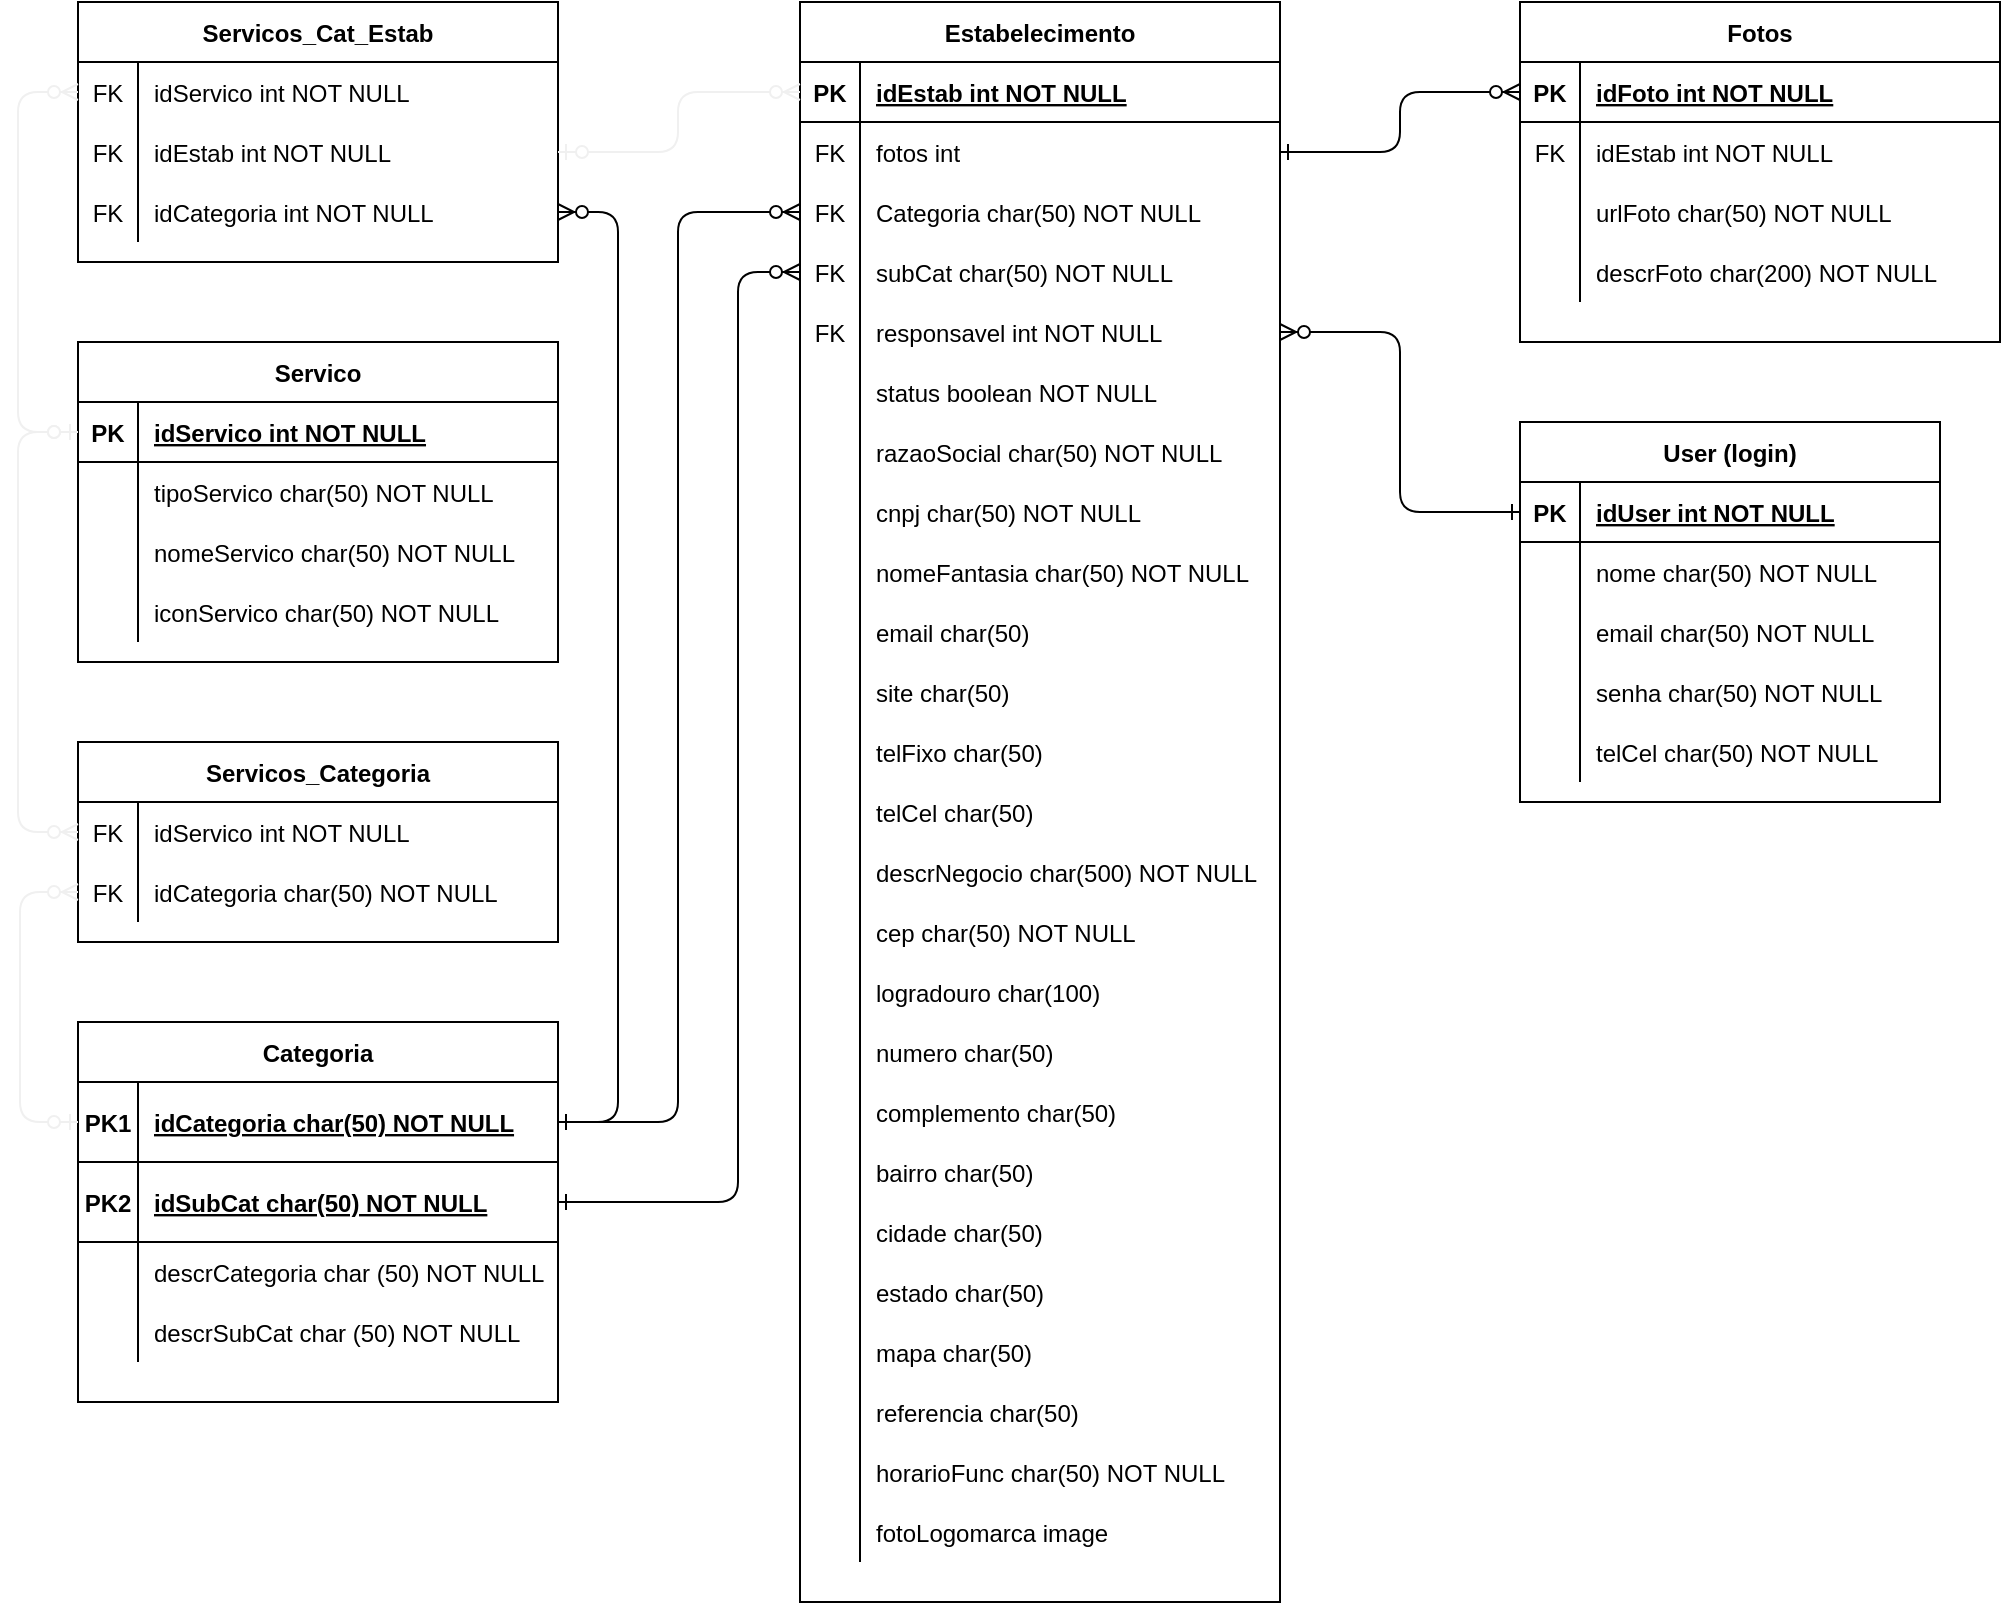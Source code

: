 <mxfile version="14.5.1" type="device"><diagram id="R2lEEEUBdFMjLlhIrx00" name="Page-1"><mxGraphModel dx="1022" dy="501" grid="1" gridSize="10" guides="1" tooltips="1" connect="1" arrows="1" fold="1" page="1" pageScale="1" pageWidth="827" pageHeight="1169" math="0" shadow="0" extFonts="Permanent Marker^https://fonts.googleapis.com/css?family=Permanent+Marker"><root><mxCell id="0"/><mxCell id="1" parent="0"/><mxCell id="C-vyLk0tnHw3VtMMgP7b-2" value="Estabelecimento" style="shape=table;startSize=30;container=1;collapsible=1;childLayout=tableLayout;fixedRows=1;rowLines=0;fontStyle=1;align=center;resizeLast=1;" parent="1" vertex="1"><mxGeometry x="441" y="40" width="240" height="800" as="geometry"/></mxCell><mxCell id="C-vyLk0tnHw3VtMMgP7b-3" value="" style="shape=partialRectangle;collapsible=0;dropTarget=0;pointerEvents=0;fillColor=none;points=[[0,0.5],[1,0.5]];portConstraint=eastwest;top=0;left=0;right=0;bottom=1;" parent="C-vyLk0tnHw3VtMMgP7b-2" vertex="1"><mxGeometry y="30" width="240" height="30" as="geometry"/></mxCell><mxCell id="C-vyLk0tnHw3VtMMgP7b-4" value="PK" style="shape=partialRectangle;overflow=hidden;connectable=0;fillColor=none;top=0;left=0;bottom=0;right=0;fontStyle=1;" parent="C-vyLk0tnHw3VtMMgP7b-3" vertex="1"><mxGeometry width="30" height="30" as="geometry"/></mxCell><mxCell id="C-vyLk0tnHw3VtMMgP7b-5" value="idEstab int NOT NULL " style="shape=partialRectangle;overflow=hidden;connectable=0;fillColor=none;top=0;left=0;bottom=0;right=0;align=left;spacingLeft=6;fontStyle=5;" parent="C-vyLk0tnHw3VtMMgP7b-3" vertex="1"><mxGeometry x="30" width="210" height="30" as="geometry"/></mxCell><mxCell id="1J4vT794NHl6tC9UjQ9C-49" value="" style="shape=partialRectangle;collapsible=0;dropTarget=0;pointerEvents=0;fillColor=none;points=[[0,0.5],[1,0.5]];portConstraint=eastwest;top=0;left=0;right=0;bottom=0;" parent="C-vyLk0tnHw3VtMMgP7b-2" vertex="1"><mxGeometry y="60" width="240" height="30" as="geometry"/></mxCell><mxCell id="1J4vT794NHl6tC9UjQ9C-50" value="FK" style="shape=partialRectangle;overflow=hidden;connectable=0;fillColor=none;top=0;left=0;bottom=0;right=0;" parent="1J4vT794NHl6tC9UjQ9C-49" vertex="1"><mxGeometry width="30" height="30" as="geometry"/></mxCell><mxCell id="1J4vT794NHl6tC9UjQ9C-51" value="fotos int" style="shape=partialRectangle;overflow=hidden;connectable=0;fillColor=none;top=0;left=0;bottom=0;right=0;align=left;spacingLeft=6;" parent="1J4vT794NHl6tC9UjQ9C-49" vertex="1"><mxGeometry x="30" width="210" height="30" as="geometry"/></mxCell><mxCell id="apYfhjmW7p0xreNNF-Bd-6" value="" style="shape=partialRectangle;collapsible=0;dropTarget=0;pointerEvents=0;fillColor=none;points=[[0,0.5],[1,0.5]];portConstraint=eastwest;top=0;left=0;right=0;bottom=0;" vertex="1" parent="C-vyLk0tnHw3VtMMgP7b-2"><mxGeometry y="90" width="240" height="30" as="geometry"/></mxCell><mxCell id="apYfhjmW7p0xreNNF-Bd-7" value="FK" style="shape=partialRectangle;overflow=hidden;connectable=0;fillColor=none;top=0;left=0;bottom=0;right=0;" vertex="1" parent="apYfhjmW7p0xreNNF-Bd-6"><mxGeometry width="30" height="30" as="geometry"/></mxCell><mxCell id="apYfhjmW7p0xreNNF-Bd-8" value="Categoria char(50) NOT NULL" style="shape=partialRectangle;overflow=hidden;connectable=0;fillColor=none;top=0;left=0;bottom=0;right=0;align=left;spacingLeft=6;" vertex="1" parent="apYfhjmW7p0xreNNF-Bd-6"><mxGeometry x="30" width="210" height="30" as="geometry"/></mxCell><mxCell id="C-vyLk0tnHw3VtMMgP7b-9" value="" style="shape=partialRectangle;collapsible=0;dropTarget=0;pointerEvents=0;fillColor=none;points=[[0,0.5],[1,0.5]];portConstraint=eastwest;top=0;left=0;right=0;bottom=0;" parent="C-vyLk0tnHw3VtMMgP7b-2" vertex="1"><mxGeometry y="120" width="240" height="30" as="geometry"/></mxCell><mxCell id="C-vyLk0tnHw3VtMMgP7b-10" value="FK" style="shape=partialRectangle;overflow=hidden;connectable=0;fillColor=none;top=0;left=0;bottom=0;right=0;" parent="C-vyLk0tnHw3VtMMgP7b-9" vertex="1"><mxGeometry width="30" height="30" as="geometry"/></mxCell><mxCell id="C-vyLk0tnHw3VtMMgP7b-11" value="subCat char(50) NOT NULL" style="shape=partialRectangle;overflow=hidden;connectable=0;fillColor=none;top=0;left=0;bottom=0;right=0;align=left;spacingLeft=6;" parent="C-vyLk0tnHw3VtMMgP7b-9" vertex="1"><mxGeometry x="30" width="210" height="30" as="geometry"/></mxCell><mxCell id="MFeWivulvJv46-xwnxhd-17" value="" style="shape=partialRectangle;collapsible=0;dropTarget=0;pointerEvents=0;fillColor=none;points=[[0,0.5],[1,0.5]];portConstraint=eastwest;top=0;left=0;right=0;bottom=0;" parent="C-vyLk0tnHw3VtMMgP7b-2" vertex="1"><mxGeometry y="150" width="240" height="30" as="geometry"/></mxCell><mxCell id="MFeWivulvJv46-xwnxhd-18" value="FK" style="shape=partialRectangle;overflow=hidden;connectable=0;fillColor=none;top=0;left=0;bottom=0;right=0;" parent="MFeWivulvJv46-xwnxhd-17" vertex="1"><mxGeometry width="30" height="30" as="geometry"/></mxCell><mxCell id="MFeWivulvJv46-xwnxhd-19" value="responsavel int NOT NULL" style="shape=partialRectangle;overflow=hidden;connectable=0;fillColor=none;top=0;left=0;bottom=0;right=0;align=left;spacingLeft=6;" parent="MFeWivulvJv46-xwnxhd-17" vertex="1"><mxGeometry x="30" width="210" height="30" as="geometry"/></mxCell><mxCell id="1J4vT794NHl6tC9UjQ9C-98" value="" style="shape=partialRectangle;collapsible=0;dropTarget=0;pointerEvents=0;fillColor=none;points=[[0,0.5],[1,0.5]];portConstraint=eastwest;top=0;left=0;right=0;bottom=0;" parent="C-vyLk0tnHw3VtMMgP7b-2" vertex="1"><mxGeometry y="180" width="240" height="30" as="geometry"/></mxCell><mxCell id="1J4vT794NHl6tC9UjQ9C-99" value="" style="shape=partialRectangle;overflow=hidden;connectable=0;fillColor=none;top=0;left=0;bottom=0;right=0;" parent="1J4vT794NHl6tC9UjQ9C-98" vertex="1"><mxGeometry width="30" height="30" as="geometry"/></mxCell><mxCell id="1J4vT794NHl6tC9UjQ9C-100" value="status boolean NOT NULL" style="shape=partialRectangle;overflow=hidden;connectable=0;fillColor=none;top=0;left=0;bottom=0;right=0;align=left;spacingLeft=6;" parent="1J4vT794NHl6tC9UjQ9C-98" vertex="1"><mxGeometry x="30" width="210" height="30" as="geometry"/></mxCell><mxCell id="1J4vT794NHl6tC9UjQ9C-101" value="" style="shape=partialRectangle;collapsible=0;dropTarget=0;pointerEvents=0;fillColor=none;points=[[0,0.5],[1,0.5]];portConstraint=eastwest;top=0;left=0;right=0;bottom=0;" parent="C-vyLk0tnHw3VtMMgP7b-2" vertex="1"><mxGeometry y="210" width="240" height="30" as="geometry"/></mxCell><mxCell id="1J4vT794NHl6tC9UjQ9C-102" value="" style="shape=partialRectangle;overflow=hidden;connectable=0;fillColor=none;top=0;left=0;bottom=0;right=0;" parent="1J4vT794NHl6tC9UjQ9C-101" vertex="1"><mxGeometry width="30" height="30" as="geometry"/></mxCell><mxCell id="1J4vT794NHl6tC9UjQ9C-103" value="razaoSocial char(50) NOT NULL" style="shape=partialRectangle;overflow=hidden;connectable=0;fillColor=none;top=0;left=0;bottom=0;right=0;align=left;spacingLeft=6;" parent="1J4vT794NHl6tC9UjQ9C-101" vertex="1"><mxGeometry x="30" width="210" height="30" as="geometry"/></mxCell><mxCell id="1J4vT794NHl6tC9UjQ9C-208" value="" style="shape=partialRectangle;collapsible=0;dropTarget=0;pointerEvents=0;fillColor=none;points=[[0,0.5],[1,0.5]];portConstraint=eastwest;top=0;left=0;right=0;bottom=0;" parent="C-vyLk0tnHw3VtMMgP7b-2" vertex="1"><mxGeometry y="240" width="240" height="30" as="geometry"/></mxCell><mxCell id="1J4vT794NHl6tC9UjQ9C-209" value="" style="shape=partialRectangle;overflow=hidden;connectable=0;fillColor=none;top=0;left=0;bottom=0;right=0;" parent="1J4vT794NHl6tC9UjQ9C-208" vertex="1"><mxGeometry width="30" height="30" as="geometry"/></mxCell><mxCell id="1J4vT794NHl6tC9UjQ9C-210" value="cnpj char(50) NOT NULL" style="shape=partialRectangle;overflow=hidden;connectable=0;fillColor=none;top=0;left=0;bottom=0;right=0;align=left;spacingLeft=6;" parent="1J4vT794NHl6tC9UjQ9C-208" vertex="1"><mxGeometry x="30" width="210" height="30" as="geometry"/></mxCell><mxCell id="1J4vT794NHl6tC9UjQ9C-117" value="" style="shape=partialRectangle;collapsible=0;dropTarget=0;pointerEvents=0;fillColor=none;points=[[0,0.5],[1,0.5]];portConstraint=eastwest;top=0;left=0;right=0;bottom=0;" parent="C-vyLk0tnHw3VtMMgP7b-2" vertex="1"><mxGeometry y="270" width="240" height="30" as="geometry"/></mxCell><mxCell id="1J4vT794NHl6tC9UjQ9C-118" value="" style="shape=partialRectangle;overflow=hidden;connectable=0;fillColor=none;top=0;left=0;bottom=0;right=0;" parent="1J4vT794NHl6tC9UjQ9C-117" vertex="1"><mxGeometry width="30" height="30" as="geometry"/></mxCell><mxCell id="1J4vT794NHl6tC9UjQ9C-119" value="nomeFantasia char(50) NOT NULL" style="shape=partialRectangle;overflow=hidden;connectable=0;fillColor=none;top=0;left=0;bottom=0;right=0;align=left;spacingLeft=6;" parent="1J4vT794NHl6tC9UjQ9C-117" vertex="1"><mxGeometry x="30" width="210" height="30" as="geometry"/></mxCell><mxCell id="1J4vT794NHl6tC9UjQ9C-89" value="" style="shape=partialRectangle;collapsible=0;dropTarget=0;pointerEvents=0;fillColor=none;points=[[0,0.5],[1,0.5]];portConstraint=eastwest;top=0;left=0;right=0;bottom=0;" parent="C-vyLk0tnHw3VtMMgP7b-2" vertex="1"><mxGeometry y="300" width="240" height="30" as="geometry"/></mxCell><mxCell id="1J4vT794NHl6tC9UjQ9C-90" value="" style="shape=partialRectangle;overflow=hidden;connectable=0;fillColor=none;top=0;left=0;bottom=0;right=0;" parent="1J4vT794NHl6tC9UjQ9C-89" vertex="1"><mxGeometry width="30" height="30" as="geometry"/></mxCell><mxCell id="1J4vT794NHl6tC9UjQ9C-91" value="email char(50)" style="shape=partialRectangle;overflow=hidden;connectable=0;fillColor=none;top=0;left=0;bottom=0;right=0;align=left;spacingLeft=6;" parent="1J4vT794NHl6tC9UjQ9C-89" vertex="1"><mxGeometry x="30" width="210" height="30" as="geometry"/></mxCell><mxCell id="1J4vT794NHl6tC9UjQ9C-92" value="" style="shape=partialRectangle;collapsible=0;dropTarget=0;pointerEvents=0;fillColor=none;points=[[0,0.5],[1,0.5]];portConstraint=eastwest;top=0;left=0;right=0;bottom=0;" parent="C-vyLk0tnHw3VtMMgP7b-2" vertex="1"><mxGeometry y="330" width="240" height="30" as="geometry"/></mxCell><mxCell id="1J4vT794NHl6tC9UjQ9C-93" value="" style="shape=partialRectangle;overflow=hidden;connectable=0;fillColor=none;top=0;left=0;bottom=0;right=0;" parent="1J4vT794NHl6tC9UjQ9C-92" vertex="1"><mxGeometry width="30" height="30" as="geometry"/></mxCell><mxCell id="1J4vT794NHl6tC9UjQ9C-94" value="site char(50)" style="shape=partialRectangle;overflow=hidden;connectable=0;fillColor=none;top=0;left=0;bottom=0;right=0;align=left;spacingLeft=6;" parent="1J4vT794NHl6tC9UjQ9C-92" vertex="1"><mxGeometry x="30" width="210" height="30" as="geometry"/></mxCell><mxCell id="1J4vT794NHl6tC9UjQ9C-107" value="" style="shape=partialRectangle;collapsible=0;dropTarget=0;pointerEvents=0;fillColor=none;points=[[0,0.5],[1,0.5]];portConstraint=eastwest;top=0;left=0;right=0;bottom=0;" parent="C-vyLk0tnHw3VtMMgP7b-2" vertex="1"><mxGeometry y="360" width="240" height="30" as="geometry"/></mxCell><mxCell id="1J4vT794NHl6tC9UjQ9C-108" value="" style="shape=partialRectangle;overflow=hidden;connectable=0;fillColor=none;top=0;left=0;bottom=0;right=0;" parent="1J4vT794NHl6tC9UjQ9C-107" vertex="1"><mxGeometry width="30" height="30" as="geometry"/></mxCell><mxCell id="1J4vT794NHl6tC9UjQ9C-109" value="telFixo char(50)" style="shape=partialRectangle;overflow=hidden;connectable=0;fillColor=none;top=0;left=0;bottom=0;right=0;align=left;spacingLeft=6;" parent="1J4vT794NHl6tC9UjQ9C-107" vertex="1"><mxGeometry x="30" width="210" height="30" as="geometry"/></mxCell><mxCell id="1J4vT794NHl6tC9UjQ9C-111" value="" style="shape=partialRectangle;collapsible=0;dropTarget=0;pointerEvents=0;fillColor=none;points=[[0,0.5],[1,0.5]];portConstraint=eastwest;top=0;left=0;right=0;bottom=0;" parent="C-vyLk0tnHw3VtMMgP7b-2" vertex="1"><mxGeometry y="390" width="240" height="30" as="geometry"/></mxCell><mxCell id="1J4vT794NHl6tC9UjQ9C-112" value="" style="shape=partialRectangle;overflow=hidden;connectable=0;fillColor=none;top=0;left=0;bottom=0;right=0;" parent="1J4vT794NHl6tC9UjQ9C-111" vertex="1"><mxGeometry width="30" height="30" as="geometry"/></mxCell><mxCell id="1J4vT794NHl6tC9UjQ9C-113" value="telCel char(50)" style="shape=partialRectangle;overflow=hidden;connectable=0;fillColor=none;top=0;left=0;bottom=0;right=0;align=left;spacingLeft=6;" parent="1J4vT794NHl6tC9UjQ9C-111" vertex="1"><mxGeometry x="30" width="210" height="30" as="geometry"/></mxCell><mxCell id="1J4vT794NHl6tC9UjQ9C-104" value="" style="shape=partialRectangle;collapsible=0;dropTarget=0;pointerEvents=0;fillColor=none;points=[[0,0.5],[1,0.5]];portConstraint=eastwest;top=0;left=0;right=0;bottom=0;" parent="C-vyLk0tnHw3VtMMgP7b-2" vertex="1"><mxGeometry y="420" width="240" height="30" as="geometry"/></mxCell><mxCell id="1J4vT794NHl6tC9UjQ9C-105" value="" style="shape=partialRectangle;overflow=hidden;connectable=0;fillColor=none;top=0;left=0;bottom=0;right=0;" parent="1J4vT794NHl6tC9UjQ9C-104" vertex="1"><mxGeometry width="30" height="30" as="geometry"/></mxCell><mxCell id="1J4vT794NHl6tC9UjQ9C-106" value="descrNegocio char(500) NOT NULL" style="shape=partialRectangle;overflow=hidden;connectable=0;fillColor=none;top=0;left=0;bottom=0;right=0;align=left;spacingLeft=6;" parent="1J4vT794NHl6tC9UjQ9C-104" vertex="1"><mxGeometry x="30" width="210" height="30" as="geometry"/></mxCell><mxCell id="1J4vT794NHl6tC9UjQ9C-120" value="" style="shape=partialRectangle;collapsible=0;dropTarget=0;pointerEvents=0;fillColor=none;points=[[0,0.5],[1,0.5]];portConstraint=eastwest;top=0;left=0;right=0;bottom=0;" parent="C-vyLk0tnHw3VtMMgP7b-2" vertex="1"><mxGeometry y="450" width="240" height="30" as="geometry"/></mxCell><mxCell id="1J4vT794NHl6tC9UjQ9C-121" value="" style="shape=partialRectangle;overflow=hidden;connectable=0;fillColor=none;top=0;left=0;bottom=0;right=0;" parent="1J4vT794NHl6tC9UjQ9C-120" vertex="1"><mxGeometry width="30" height="30" as="geometry"/></mxCell><mxCell id="1J4vT794NHl6tC9UjQ9C-122" value="cep char(50) NOT NULL" style="shape=partialRectangle;overflow=hidden;connectable=0;fillColor=none;top=0;left=0;bottom=0;right=0;align=left;spacingLeft=6;" parent="1J4vT794NHl6tC9UjQ9C-120" vertex="1"><mxGeometry x="30" width="210" height="30" as="geometry"/></mxCell><mxCell id="1J4vT794NHl6tC9UjQ9C-175" value="" style="shape=partialRectangle;collapsible=0;dropTarget=0;pointerEvents=0;fillColor=none;points=[[0,0.5],[1,0.5]];portConstraint=eastwest;top=0;left=0;right=0;bottom=0;" parent="C-vyLk0tnHw3VtMMgP7b-2" vertex="1"><mxGeometry y="480" width="240" height="30" as="geometry"/></mxCell><mxCell id="1J4vT794NHl6tC9UjQ9C-176" value="" style="shape=partialRectangle;overflow=hidden;connectable=0;fillColor=none;top=0;left=0;bottom=0;right=0;" parent="1J4vT794NHl6tC9UjQ9C-175" vertex="1"><mxGeometry width="30" height="30" as="geometry"/></mxCell><mxCell id="1J4vT794NHl6tC9UjQ9C-177" value="logradouro char(100)" style="shape=partialRectangle;overflow=hidden;connectable=0;fillColor=none;top=0;left=0;bottom=0;right=0;align=left;spacingLeft=6;" parent="1J4vT794NHl6tC9UjQ9C-175" vertex="1"><mxGeometry x="30" width="210" height="30" as="geometry"/></mxCell><mxCell id="1J4vT794NHl6tC9UjQ9C-178" value="" style="shape=partialRectangle;collapsible=0;dropTarget=0;pointerEvents=0;fillColor=none;points=[[0,0.5],[1,0.5]];portConstraint=eastwest;top=0;left=0;right=0;bottom=0;" parent="C-vyLk0tnHw3VtMMgP7b-2" vertex="1"><mxGeometry y="510" width="240" height="30" as="geometry"/></mxCell><mxCell id="1J4vT794NHl6tC9UjQ9C-179" value="" style="shape=partialRectangle;overflow=hidden;connectable=0;fillColor=none;top=0;left=0;bottom=0;right=0;" parent="1J4vT794NHl6tC9UjQ9C-178" vertex="1"><mxGeometry width="30" height="30" as="geometry"/></mxCell><mxCell id="1J4vT794NHl6tC9UjQ9C-180" value="numero char(50)" style="shape=partialRectangle;overflow=hidden;connectable=0;fillColor=none;top=0;left=0;bottom=0;right=0;align=left;spacingLeft=6;" parent="1J4vT794NHl6tC9UjQ9C-178" vertex="1"><mxGeometry x="30" width="210" height="30" as="geometry"/></mxCell><mxCell id="1J4vT794NHl6tC9UjQ9C-181" value="" style="shape=partialRectangle;collapsible=0;dropTarget=0;pointerEvents=0;fillColor=none;points=[[0,0.5],[1,0.5]];portConstraint=eastwest;top=0;left=0;right=0;bottom=0;" parent="C-vyLk0tnHw3VtMMgP7b-2" vertex="1"><mxGeometry y="540" width="240" height="30" as="geometry"/></mxCell><mxCell id="1J4vT794NHl6tC9UjQ9C-182" value="" style="shape=partialRectangle;overflow=hidden;connectable=0;fillColor=none;top=0;left=0;bottom=0;right=0;" parent="1J4vT794NHl6tC9UjQ9C-181" vertex="1"><mxGeometry width="30" height="30" as="geometry"/></mxCell><mxCell id="1J4vT794NHl6tC9UjQ9C-183" value="complemento char(50)" style="shape=partialRectangle;overflow=hidden;connectable=0;fillColor=none;top=0;left=0;bottom=0;right=0;align=left;spacingLeft=6;" parent="1J4vT794NHl6tC9UjQ9C-181" vertex="1"><mxGeometry x="30" width="210" height="30" as="geometry"/></mxCell><mxCell id="1J4vT794NHl6tC9UjQ9C-184" value="" style="shape=partialRectangle;collapsible=0;dropTarget=0;pointerEvents=0;fillColor=none;points=[[0,0.5],[1,0.5]];portConstraint=eastwest;top=0;left=0;right=0;bottom=0;" parent="C-vyLk0tnHw3VtMMgP7b-2" vertex="1"><mxGeometry y="570" width="240" height="30" as="geometry"/></mxCell><mxCell id="1J4vT794NHl6tC9UjQ9C-185" value="" style="shape=partialRectangle;overflow=hidden;connectable=0;fillColor=none;top=0;left=0;bottom=0;right=0;" parent="1J4vT794NHl6tC9UjQ9C-184" vertex="1"><mxGeometry width="30" height="30" as="geometry"/></mxCell><mxCell id="1J4vT794NHl6tC9UjQ9C-186" value="bairro char(50)" style="shape=partialRectangle;overflow=hidden;connectable=0;fillColor=none;top=0;left=0;bottom=0;right=0;align=left;spacingLeft=6;" parent="1J4vT794NHl6tC9UjQ9C-184" vertex="1"><mxGeometry x="30" width="210" height="30" as="geometry"/></mxCell><mxCell id="1J4vT794NHl6tC9UjQ9C-187" value="" style="shape=partialRectangle;collapsible=0;dropTarget=0;pointerEvents=0;fillColor=none;points=[[0,0.5],[1,0.5]];portConstraint=eastwest;top=0;left=0;right=0;bottom=0;" parent="C-vyLk0tnHw3VtMMgP7b-2" vertex="1"><mxGeometry y="600" width="240" height="30" as="geometry"/></mxCell><mxCell id="1J4vT794NHl6tC9UjQ9C-188" value="" style="shape=partialRectangle;overflow=hidden;connectable=0;fillColor=none;top=0;left=0;bottom=0;right=0;" parent="1J4vT794NHl6tC9UjQ9C-187" vertex="1"><mxGeometry width="30" height="30" as="geometry"/></mxCell><mxCell id="1J4vT794NHl6tC9UjQ9C-189" value="cidade char(50)" style="shape=partialRectangle;overflow=hidden;connectable=0;fillColor=none;top=0;left=0;bottom=0;right=0;align=left;spacingLeft=6;" parent="1J4vT794NHl6tC9UjQ9C-187" vertex="1"><mxGeometry x="30" width="210" height="30" as="geometry"/></mxCell><mxCell id="1J4vT794NHl6tC9UjQ9C-190" value="" style="shape=partialRectangle;collapsible=0;dropTarget=0;pointerEvents=0;fillColor=none;points=[[0,0.5],[1,0.5]];portConstraint=eastwest;top=0;left=0;right=0;bottom=0;" parent="C-vyLk0tnHw3VtMMgP7b-2" vertex="1"><mxGeometry y="630" width="240" height="30" as="geometry"/></mxCell><mxCell id="1J4vT794NHl6tC9UjQ9C-191" value="" style="shape=partialRectangle;overflow=hidden;connectable=0;fillColor=none;top=0;left=0;bottom=0;right=0;" parent="1J4vT794NHl6tC9UjQ9C-190" vertex="1"><mxGeometry width="30" height="30" as="geometry"/></mxCell><mxCell id="1J4vT794NHl6tC9UjQ9C-192" value="estado char(50)" style="shape=partialRectangle;overflow=hidden;connectable=0;fillColor=none;top=0;left=0;bottom=0;right=0;align=left;spacingLeft=6;" parent="1J4vT794NHl6tC9UjQ9C-190" vertex="1"><mxGeometry x="30" width="210" height="30" as="geometry"/></mxCell><mxCell id="1J4vT794NHl6tC9UjQ9C-193" value="" style="shape=partialRectangle;collapsible=0;dropTarget=0;pointerEvents=0;fillColor=none;points=[[0,0.5],[1,0.5]];portConstraint=eastwest;top=0;left=0;right=0;bottom=0;" parent="C-vyLk0tnHw3VtMMgP7b-2" vertex="1"><mxGeometry y="660" width="240" height="30" as="geometry"/></mxCell><mxCell id="1J4vT794NHl6tC9UjQ9C-194" value="" style="shape=partialRectangle;overflow=hidden;connectable=0;fillColor=none;top=0;left=0;bottom=0;right=0;" parent="1J4vT794NHl6tC9UjQ9C-193" vertex="1"><mxGeometry width="30" height="30" as="geometry"/></mxCell><mxCell id="1J4vT794NHl6tC9UjQ9C-195" value="mapa char(50)" style="shape=partialRectangle;overflow=hidden;connectable=0;fillColor=none;top=0;left=0;bottom=0;right=0;align=left;spacingLeft=6;" parent="1J4vT794NHl6tC9UjQ9C-193" vertex="1"><mxGeometry x="30" width="210" height="30" as="geometry"/></mxCell><mxCell id="1J4vT794NHl6tC9UjQ9C-196" value="" style="shape=partialRectangle;collapsible=0;dropTarget=0;pointerEvents=0;fillColor=none;points=[[0,0.5],[1,0.5]];portConstraint=eastwest;top=0;left=0;right=0;bottom=0;" parent="C-vyLk0tnHw3VtMMgP7b-2" vertex="1"><mxGeometry y="690" width="240" height="30" as="geometry"/></mxCell><mxCell id="1J4vT794NHl6tC9UjQ9C-197" value="" style="shape=partialRectangle;overflow=hidden;connectable=0;fillColor=none;top=0;left=0;bottom=0;right=0;" parent="1J4vT794NHl6tC9UjQ9C-196" vertex="1"><mxGeometry width="30" height="30" as="geometry"/></mxCell><mxCell id="1J4vT794NHl6tC9UjQ9C-198" value="referencia char(50)" style="shape=partialRectangle;overflow=hidden;connectable=0;fillColor=none;top=0;left=0;bottom=0;right=0;align=left;spacingLeft=6;" parent="1J4vT794NHl6tC9UjQ9C-196" vertex="1"><mxGeometry x="30" width="210" height="30" as="geometry"/></mxCell><mxCell id="1J4vT794NHl6tC9UjQ9C-202" value="" style="shape=partialRectangle;collapsible=0;dropTarget=0;pointerEvents=0;fillColor=none;points=[[0,0.5],[1,0.5]];portConstraint=eastwest;top=0;left=0;right=0;bottom=0;" parent="C-vyLk0tnHw3VtMMgP7b-2" vertex="1"><mxGeometry y="720" width="240" height="30" as="geometry"/></mxCell><mxCell id="1J4vT794NHl6tC9UjQ9C-203" value="" style="shape=partialRectangle;overflow=hidden;connectable=0;fillColor=none;top=0;left=0;bottom=0;right=0;" parent="1J4vT794NHl6tC9UjQ9C-202" vertex="1"><mxGeometry width="30" height="30" as="geometry"/></mxCell><mxCell id="1J4vT794NHl6tC9UjQ9C-204" value="horarioFunc char(50) NOT NULL" style="shape=partialRectangle;overflow=hidden;connectable=0;fillColor=none;top=0;left=0;bottom=0;right=0;align=left;spacingLeft=6;" parent="1J4vT794NHl6tC9UjQ9C-202" vertex="1"><mxGeometry x="30" width="210" height="30" as="geometry"/></mxCell><mxCell id="1J4vT794NHl6tC9UjQ9C-205" value="" style="shape=partialRectangle;collapsible=0;dropTarget=0;pointerEvents=0;fillColor=none;points=[[0,0.5],[1,0.5]];portConstraint=eastwest;top=0;left=0;right=0;bottom=0;" parent="C-vyLk0tnHw3VtMMgP7b-2" vertex="1"><mxGeometry y="750" width="240" height="30" as="geometry"/></mxCell><mxCell id="1J4vT794NHl6tC9UjQ9C-206" value="" style="shape=partialRectangle;overflow=hidden;connectable=0;fillColor=none;top=0;left=0;bottom=0;right=0;" parent="1J4vT794NHl6tC9UjQ9C-205" vertex="1"><mxGeometry width="30" height="30" as="geometry"/></mxCell><mxCell id="1J4vT794NHl6tC9UjQ9C-207" value="fotoLogomarca image" style="shape=partialRectangle;overflow=hidden;connectable=0;fillColor=none;top=0;left=0;bottom=0;right=0;align=left;spacingLeft=6;" parent="1J4vT794NHl6tC9UjQ9C-205" vertex="1"><mxGeometry x="30" width="210" height="30" as="geometry"/></mxCell><mxCell id="C-vyLk0tnHw3VtMMgP7b-13" value="User (login)" style="shape=table;startSize=30;container=1;collapsible=1;childLayout=tableLayout;fixedRows=1;rowLines=0;fontStyle=1;align=center;resizeLast=1;" parent="1" vertex="1"><mxGeometry x="801" y="250" width="210" height="190" as="geometry"/></mxCell><mxCell id="C-vyLk0tnHw3VtMMgP7b-14" value="" style="shape=partialRectangle;collapsible=0;dropTarget=0;pointerEvents=0;fillColor=none;points=[[0,0.5],[1,0.5]];portConstraint=eastwest;top=0;left=0;right=0;bottom=1;" parent="C-vyLk0tnHw3VtMMgP7b-13" vertex="1"><mxGeometry y="30" width="210" height="30" as="geometry"/></mxCell><mxCell id="C-vyLk0tnHw3VtMMgP7b-15" value="PK" style="shape=partialRectangle;overflow=hidden;connectable=0;fillColor=none;top=0;left=0;bottom=0;right=0;fontStyle=1;" parent="C-vyLk0tnHw3VtMMgP7b-14" vertex="1"><mxGeometry width="30" height="30" as="geometry"/></mxCell><mxCell id="C-vyLk0tnHw3VtMMgP7b-16" value="idUser int NOT NULL " style="shape=partialRectangle;overflow=hidden;connectable=0;fillColor=none;top=0;left=0;bottom=0;right=0;align=left;spacingLeft=6;fontStyle=5;" parent="C-vyLk0tnHw3VtMMgP7b-14" vertex="1"><mxGeometry x="30" width="180" height="30" as="geometry"/></mxCell><mxCell id="C-vyLk0tnHw3VtMMgP7b-20" value="" style="shape=partialRectangle;collapsible=0;dropTarget=0;pointerEvents=0;fillColor=none;points=[[0,0.5],[1,0.5]];portConstraint=eastwest;top=0;left=0;right=0;bottom=0;" parent="C-vyLk0tnHw3VtMMgP7b-13" vertex="1"><mxGeometry y="60" width="210" height="30" as="geometry"/></mxCell><mxCell id="C-vyLk0tnHw3VtMMgP7b-21" value="" style="shape=partialRectangle;overflow=hidden;connectable=0;fillColor=none;top=0;left=0;bottom=0;right=0;" parent="C-vyLk0tnHw3VtMMgP7b-20" vertex="1"><mxGeometry width="30" height="30" as="geometry"/></mxCell><mxCell id="C-vyLk0tnHw3VtMMgP7b-22" value="nome char(50) NOT NULL" style="shape=partialRectangle;overflow=hidden;connectable=0;fillColor=none;top=0;left=0;bottom=0;right=0;align=left;spacingLeft=6;" parent="C-vyLk0tnHw3VtMMgP7b-20" vertex="1"><mxGeometry x="30" width="180" height="30" as="geometry"/></mxCell><mxCell id="1J4vT794NHl6tC9UjQ9C-52" value="" style="shape=partialRectangle;collapsible=0;dropTarget=0;pointerEvents=0;fillColor=none;points=[[0,0.5],[1,0.5]];portConstraint=eastwest;top=0;left=0;right=0;bottom=0;" parent="C-vyLk0tnHw3VtMMgP7b-13" vertex="1"><mxGeometry y="90" width="210" height="30" as="geometry"/></mxCell><mxCell id="1J4vT794NHl6tC9UjQ9C-53" value="" style="shape=partialRectangle;overflow=hidden;connectable=0;fillColor=none;top=0;left=0;bottom=0;right=0;" parent="1J4vT794NHl6tC9UjQ9C-52" vertex="1"><mxGeometry width="30" height="30" as="geometry"/></mxCell><mxCell id="1J4vT794NHl6tC9UjQ9C-54" value="email char(50) NOT NULL" style="shape=partialRectangle;overflow=hidden;connectable=0;fillColor=none;top=0;left=0;bottom=0;right=0;align=left;spacingLeft=6;" parent="1J4vT794NHl6tC9UjQ9C-52" vertex="1"><mxGeometry x="30" width="180" height="30" as="geometry"/></mxCell><mxCell id="1J4vT794NHl6tC9UjQ9C-55" value="" style="shape=partialRectangle;collapsible=0;dropTarget=0;pointerEvents=0;fillColor=none;points=[[0,0.5],[1,0.5]];portConstraint=eastwest;top=0;left=0;right=0;bottom=0;" parent="C-vyLk0tnHw3VtMMgP7b-13" vertex="1"><mxGeometry y="120" width="210" height="30" as="geometry"/></mxCell><mxCell id="1J4vT794NHl6tC9UjQ9C-56" value="" style="shape=partialRectangle;overflow=hidden;connectable=0;fillColor=none;top=0;left=0;bottom=0;right=0;" parent="1J4vT794NHl6tC9UjQ9C-55" vertex="1"><mxGeometry width="30" height="30" as="geometry"/></mxCell><mxCell id="1J4vT794NHl6tC9UjQ9C-57" value="senha char(50) NOT NULL" style="shape=partialRectangle;overflow=hidden;connectable=0;fillColor=none;top=0;left=0;bottom=0;right=0;align=left;spacingLeft=6;" parent="1J4vT794NHl6tC9UjQ9C-55" vertex="1"><mxGeometry x="30" width="180" height="30" as="geometry"/></mxCell><mxCell id="50z6oaQ907XPbm32E1o3-4" value="" style="shape=partialRectangle;collapsible=0;dropTarget=0;pointerEvents=0;fillColor=none;points=[[0,0.5],[1,0.5]];portConstraint=eastwest;top=0;left=0;right=0;bottom=0;" parent="C-vyLk0tnHw3VtMMgP7b-13" vertex="1"><mxGeometry y="150" width="210" height="30" as="geometry"/></mxCell><mxCell id="50z6oaQ907XPbm32E1o3-5" value="" style="shape=partialRectangle;overflow=hidden;connectable=0;fillColor=none;top=0;left=0;bottom=0;right=0;" parent="50z6oaQ907XPbm32E1o3-4" vertex="1"><mxGeometry width="30" height="30" as="geometry"/></mxCell><mxCell id="50z6oaQ907XPbm32E1o3-6" value="telCel char(50) NOT NULL" style="shape=partialRectangle;overflow=hidden;connectable=0;fillColor=none;top=0;left=0;bottom=0;right=0;align=left;spacingLeft=6;" parent="50z6oaQ907XPbm32E1o3-4" vertex="1"><mxGeometry x="30" width="180" height="30" as="geometry"/></mxCell><mxCell id="1J4vT794NHl6tC9UjQ9C-11" value="Servicos_Categoria" style="shape=table;startSize=30;container=1;collapsible=1;childLayout=tableLayout;fixedRows=1;rowLines=0;fontStyle=1;align=center;resizeLast=1;" parent="1" vertex="1"><mxGeometry x="80" y="410" width="240" height="100" as="geometry"/></mxCell><mxCell id="1J4vT794NHl6tC9UjQ9C-18" value="" style="shape=partialRectangle;collapsible=0;dropTarget=0;pointerEvents=0;fillColor=none;points=[[0,0.5],[1,0.5]];portConstraint=eastwest;top=0;left=0;right=0;bottom=0;" parent="1J4vT794NHl6tC9UjQ9C-11" vertex="1"><mxGeometry y="30" width="240" height="30" as="geometry"/></mxCell><mxCell id="1J4vT794NHl6tC9UjQ9C-19" value="FK" style="shape=partialRectangle;overflow=hidden;connectable=0;fillColor=none;top=0;left=0;bottom=0;right=0;" parent="1J4vT794NHl6tC9UjQ9C-18" vertex="1"><mxGeometry width="30" height="30" as="geometry"/></mxCell><mxCell id="1J4vT794NHl6tC9UjQ9C-20" value="idServico int NOT NULL" style="shape=partialRectangle;overflow=hidden;connectable=0;fillColor=none;top=0;left=0;bottom=0;right=0;align=left;spacingLeft=6;" parent="1J4vT794NHl6tC9UjQ9C-18" vertex="1"><mxGeometry x="30" width="210" height="30" as="geometry"/></mxCell><mxCell id="1J4vT794NHl6tC9UjQ9C-15" value="" style="shape=partialRectangle;collapsible=0;dropTarget=0;pointerEvents=0;fillColor=none;points=[[0,0.5],[1,0.5]];portConstraint=eastwest;top=0;left=0;right=0;bottom=0;" parent="1J4vT794NHl6tC9UjQ9C-11" vertex="1"><mxGeometry y="60" width="240" height="30" as="geometry"/></mxCell><mxCell id="1J4vT794NHl6tC9UjQ9C-16" value="FK" style="shape=partialRectangle;overflow=hidden;connectable=0;fillColor=none;top=0;left=0;bottom=0;right=0;" parent="1J4vT794NHl6tC9UjQ9C-15" vertex="1"><mxGeometry width="30" height="30" as="geometry"/></mxCell><mxCell id="1J4vT794NHl6tC9UjQ9C-17" value="idCategoria char(50) NOT NULL" style="shape=partialRectangle;overflow=hidden;connectable=0;fillColor=none;top=0;left=0;bottom=0;right=0;align=left;spacingLeft=6;" parent="1J4vT794NHl6tC9UjQ9C-15" vertex="1"><mxGeometry x="30" width="210" height="30" as="geometry"/></mxCell><mxCell id="1J4vT794NHl6tC9UjQ9C-41" value="" style="edgeStyle=elbowEdgeStyle;endArrow=ERzeroToMany;startArrow=ERone;endFill=1;startFill=0;exitX=1;exitY=0.5;exitDx=0;exitDy=0;entryX=0;entryY=0.5;entryDx=0;entryDy=0;" parent="1" source="C-vyLk0tnHw3VtMMgP7b-24" target="apYfhjmW7p0xreNNF-Bd-6" edge="1"><mxGeometry width="100" height="100" relative="1" as="geometry"><mxPoint x="320" y="285" as="sourcePoint"/><mxPoint x="410" y="170" as="targetPoint"/><Array as="points"><mxPoint x="380" y="380"/></Array></mxGeometry></mxCell><mxCell id="1J4vT794NHl6tC9UjQ9C-110" value="" style="edgeStyle=elbowEdgeStyle;endArrow=ERzeroToMany;startArrow=ERone;endFill=1;startFill=0;exitX=0;exitY=0.5;exitDx=0;exitDy=0;entryX=1;entryY=0.5;entryDx=0;entryDy=0;" parent="1" source="C-vyLk0tnHw3VtMMgP7b-14" target="MFeWivulvJv46-xwnxhd-17" edge="1"><mxGeometry width="100" height="100" relative="1" as="geometry"><mxPoint x="801" y="160" as="sourcePoint"/><mxPoint x="731" y="330" as="targetPoint"/></mxGeometry></mxCell><mxCell id="MFeWivulvJv46-xwnxhd-1" value="Servico" style="shape=table;startSize=30;container=1;collapsible=1;childLayout=tableLayout;fixedRows=1;rowLines=0;fontStyle=1;align=center;resizeLast=1;" parent="1" vertex="1"><mxGeometry x="80" y="210" width="240" height="160" as="geometry"/></mxCell><mxCell id="MFeWivulvJv46-xwnxhd-2" value="" style="shape=partialRectangle;collapsible=0;dropTarget=0;pointerEvents=0;fillColor=none;points=[[0,0.5],[1,0.5]];portConstraint=eastwest;top=0;left=0;right=0;bottom=1;" parent="MFeWivulvJv46-xwnxhd-1" vertex="1"><mxGeometry y="30" width="240" height="30" as="geometry"/></mxCell><mxCell id="MFeWivulvJv46-xwnxhd-3" value="PK" style="shape=partialRectangle;overflow=hidden;connectable=0;fillColor=none;top=0;left=0;bottom=0;right=0;fontStyle=1;" parent="MFeWivulvJv46-xwnxhd-2" vertex="1"><mxGeometry width="30" height="30" as="geometry"/></mxCell><mxCell id="MFeWivulvJv46-xwnxhd-4" value="idServico int NOT NULL " style="shape=partialRectangle;overflow=hidden;connectable=0;fillColor=none;top=0;left=0;bottom=0;right=0;align=left;spacingLeft=6;fontStyle=5;" parent="MFeWivulvJv46-xwnxhd-2" vertex="1"><mxGeometry x="30" width="210" height="30" as="geometry"/></mxCell><mxCell id="MFeWivulvJv46-xwnxhd-8" value="" style="shape=partialRectangle;collapsible=0;dropTarget=0;pointerEvents=0;fillColor=none;points=[[0,0.5],[1,0.5]];portConstraint=eastwest;top=0;left=0;right=0;bottom=0;" parent="MFeWivulvJv46-xwnxhd-1" vertex="1"><mxGeometry y="60" width="240" height="30" as="geometry"/></mxCell><mxCell id="MFeWivulvJv46-xwnxhd-9" value="" style="shape=partialRectangle;overflow=hidden;connectable=0;fillColor=none;top=0;left=0;bottom=0;right=0;" parent="MFeWivulvJv46-xwnxhd-8" vertex="1"><mxGeometry width="30" height="30" as="geometry"/></mxCell><mxCell id="MFeWivulvJv46-xwnxhd-10" value="tipoServico char(50) NOT NULL" style="shape=partialRectangle;overflow=hidden;connectable=0;fillColor=none;top=0;left=0;bottom=0;right=0;align=left;spacingLeft=6;" parent="MFeWivulvJv46-xwnxhd-8" vertex="1"><mxGeometry x="30" width="210" height="30" as="geometry"/></mxCell><mxCell id="MFeWivulvJv46-xwnxhd-11" value="" style="shape=partialRectangle;collapsible=0;dropTarget=0;pointerEvents=0;fillColor=none;points=[[0,0.5],[1,0.5]];portConstraint=eastwest;top=0;left=0;right=0;bottom=0;" parent="MFeWivulvJv46-xwnxhd-1" vertex="1"><mxGeometry y="90" width="240" height="30" as="geometry"/></mxCell><mxCell id="MFeWivulvJv46-xwnxhd-12" value="" style="shape=partialRectangle;overflow=hidden;connectable=0;fillColor=none;top=0;left=0;bottom=0;right=0;" parent="MFeWivulvJv46-xwnxhd-11" vertex="1"><mxGeometry width="30" height="30" as="geometry"/></mxCell><mxCell id="MFeWivulvJv46-xwnxhd-13" value="nomeServico char(50) NOT NULL" style="shape=partialRectangle;overflow=hidden;connectable=0;fillColor=none;top=0;left=0;bottom=0;right=0;align=left;spacingLeft=6;" parent="MFeWivulvJv46-xwnxhd-11" vertex="1"><mxGeometry x="30" width="210" height="30" as="geometry"/></mxCell><mxCell id="MFeWivulvJv46-xwnxhd-50" value="" style="shape=partialRectangle;collapsible=0;dropTarget=0;pointerEvents=0;fillColor=none;points=[[0,0.5],[1,0.5]];portConstraint=eastwest;top=0;left=0;right=0;bottom=0;" parent="MFeWivulvJv46-xwnxhd-1" vertex="1"><mxGeometry y="120" width="240" height="30" as="geometry"/></mxCell><mxCell id="MFeWivulvJv46-xwnxhd-51" value="" style="shape=partialRectangle;overflow=hidden;connectable=0;fillColor=none;top=0;left=0;bottom=0;right=0;" parent="MFeWivulvJv46-xwnxhd-50" vertex="1"><mxGeometry width="30" height="30" as="geometry"/></mxCell><mxCell id="MFeWivulvJv46-xwnxhd-52" value="iconServico char(50) NOT NULL" style="shape=partialRectangle;overflow=hidden;connectable=0;fillColor=none;top=0;left=0;bottom=0;right=0;align=left;spacingLeft=6;" parent="MFeWivulvJv46-xwnxhd-50" vertex="1"><mxGeometry x="30" width="210" height="30" as="geometry"/></mxCell><object label="Fotos" id="MFeWivulvJv46-xwnxhd-20"><mxCell style="shape=table;startSize=30;container=1;collapsible=1;childLayout=tableLayout;fixedRows=1;rowLines=0;fontStyle=1;align=center;resizeLast=1;" parent="1" vertex="1"><mxGeometry x="801" y="40" width="240" height="170" as="geometry"><mxRectangle x="140" y="120" width="130" height="30" as="alternateBounds"/></mxGeometry></mxCell></object><mxCell id="MFeWivulvJv46-xwnxhd-21" value="" style="shape=partialRectangle;collapsible=0;dropTarget=0;pointerEvents=0;fillColor=none;points=[[0,0.5],[1,0.5]];portConstraint=eastwest;top=0;left=0;right=0;bottom=1;" parent="MFeWivulvJv46-xwnxhd-20" vertex="1"><mxGeometry y="30" width="240" height="30" as="geometry"/></mxCell><mxCell id="MFeWivulvJv46-xwnxhd-22" value="PK" style="shape=partialRectangle;overflow=hidden;connectable=0;fillColor=none;top=0;left=0;bottom=0;right=0;fontStyle=1;" parent="MFeWivulvJv46-xwnxhd-21" vertex="1"><mxGeometry width="30" height="30" as="geometry"/></mxCell><mxCell id="MFeWivulvJv46-xwnxhd-23" value="idFoto int NOT NULL " style="shape=partialRectangle;overflow=hidden;connectable=0;fillColor=none;top=0;left=0;bottom=0;right=0;align=left;spacingLeft=6;fontStyle=5;" parent="MFeWivulvJv46-xwnxhd-21" vertex="1"><mxGeometry x="30" width="210" height="30" as="geometry"/></mxCell><mxCell id="MFeWivulvJv46-xwnxhd-24" value="" style="shape=partialRectangle;collapsible=0;dropTarget=0;pointerEvents=0;fillColor=none;points=[[0,0.5],[1,0.5]];portConstraint=eastwest;top=0;left=0;right=0;bottom=0;" parent="MFeWivulvJv46-xwnxhd-20" vertex="1"><mxGeometry y="60" width="240" height="30" as="geometry"/></mxCell><mxCell id="MFeWivulvJv46-xwnxhd-25" value="FK" style="shape=partialRectangle;overflow=hidden;connectable=0;fillColor=none;top=0;left=0;bottom=0;right=0;" parent="MFeWivulvJv46-xwnxhd-24" vertex="1"><mxGeometry width="30" height="30" as="geometry"/></mxCell><mxCell id="MFeWivulvJv46-xwnxhd-26" value="idEstab int NOT NULL" style="shape=partialRectangle;overflow=hidden;connectable=0;fillColor=none;top=0;left=0;bottom=0;right=0;align=left;spacingLeft=6;" parent="MFeWivulvJv46-xwnxhd-24" vertex="1"><mxGeometry x="30" width="210" height="30" as="geometry"/></mxCell><mxCell id="MFeWivulvJv46-xwnxhd-27" value="" style="shape=partialRectangle;collapsible=0;dropTarget=0;pointerEvents=0;fillColor=none;points=[[0,0.5],[1,0.5]];portConstraint=eastwest;top=0;left=0;right=0;bottom=0;" parent="MFeWivulvJv46-xwnxhd-20" vertex="1"><mxGeometry y="90" width="240" height="30" as="geometry"/></mxCell><mxCell id="MFeWivulvJv46-xwnxhd-28" value="" style="shape=partialRectangle;overflow=hidden;connectable=0;fillColor=none;top=0;left=0;bottom=0;right=0;" parent="MFeWivulvJv46-xwnxhd-27" vertex="1"><mxGeometry width="30" height="30" as="geometry"/></mxCell><mxCell id="MFeWivulvJv46-xwnxhd-29" value="urlFoto char(50) NOT NULL" style="shape=partialRectangle;overflow=hidden;connectable=0;fillColor=none;top=0;left=0;bottom=0;right=0;align=left;spacingLeft=6;" parent="MFeWivulvJv46-xwnxhd-27" vertex="1"><mxGeometry x="30" width="210" height="30" as="geometry"/></mxCell><mxCell id="MFeWivulvJv46-xwnxhd-30" value="" style="shape=partialRectangle;collapsible=0;dropTarget=0;pointerEvents=0;fillColor=none;points=[[0,0.5],[1,0.5]];portConstraint=eastwest;top=0;left=0;right=0;bottom=0;" parent="MFeWivulvJv46-xwnxhd-20" vertex="1"><mxGeometry y="120" width="240" height="30" as="geometry"/></mxCell><mxCell id="MFeWivulvJv46-xwnxhd-31" value="" style="shape=partialRectangle;overflow=hidden;connectable=0;fillColor=none;top=0;left=0;bottom=0;right=0;" parent="MFeWivulvJv46-xwnxhd-30" vertex="1"><mxGeometry width="30" height="30" as="geometry"/></mxCell><mxCell id="MFeWivulvJv46-xwnxhd-32" value="descrFoto char(200) NOT NULL" style="shape=partialRectangle;overflow=hidden;connectable=0;fillColor=none;top=0;left=0;bottom=0;right=0;align=left;spacingLeft=6;" parent="MFeWivulvJv46-xwnxhd-30" vertex="1"><mxGeometry x="30" width="210" height="30" as="geometry"/></mxCell><object label="Categoria" id="C-vyLk0tnHw3VtMMgP7b-23"><mxCell style="shape=table;startSize=30;container=1;collapsible=1;childLayout=tableLayout;fixedRows=1;rowLines=0;fontStyle=1;align=center;resizeLast=1;" parent="1" vertex="1"><mxGeometry x="80" y="550" width="240" height="190" as="geometry"><mxRectangle x="140" y="120" width="130" height="30" as="alternateBounds"/></mxGeometry></mxCell></object><mxCell id="C-vyLk0tnHw3VtMMgP7b-24" value="" style="shape=partialRectangle;collapsible=0;dropTarget=0;pointerEvents=0;fillColor=none;points=[[0,0.5],[1,0.5]];portConstraint=eastwest;top=0;left=0;right=0;bottom=1;" parent="C-vyLk0tnHw3VtMMgP7b-23" vertex="1"><mxGeometry y="30" width="240" height="40" as="geometry"/></mxCell><mxCell id="C-vyLk0tnHw3VtMMgP7b-25" value="PK1" style="shape=partialRectangle;overflow=hidden;connectable=0;fillColor=none;top=0;left=0;bottom=0;right=0;fontStyle=1;" parent="C-vyLk0tnHw3VtMMgP7b-24" vertex="1"><mxGeometry width="30" height="40" as="geometry"/></mxCell><mxCell id="C-vyLk0tnHw3VtMMgP7b-26" value="idCategoria char(50) NOT NULL " style="shape=partialRectangle;overflow=hidden;connectable=0;fillColor=none;top=0;left=0;bottom=0;right=0;align=left;spacingLeft=6;fontStyle=5;" parent="C-vyLk0tnHw3VtMMgP7b-24" vertex="1"><mxGeometry x="30" width="210" height="40" as="geometry"/></mxCell><mxCell id="1J4vT794NHl6tC9UjQ9C-42" value="" style="shape=partialRectangle;collapsible=0;dropTarget=0;pointerEvents=0;fillColor=none;points=[[0,0.5],[1,0.5]];portConstraint=eastwest;top=0;left=0;right=0;bottom=1;" parent="C-vyLk0tnHw3VtMMgP7b-23" vertex="1"><mxGeometry y="70" width="240" height="40" as="geometry"/></mxCell><mxCell id="1J4vT794NHl6tC9UjQ9C-43" value="PK2" style="shape=partialRectangle;overflow=hidden;connectable=0;fillColor=none;top=0;left=0;bottom=0;right=0;fontStyle=1;" parent="1J4vT794NHl6tC9UjQ9C-42" vertex="1"><mxGeometry width="30" height="40" as="geometry"/></mxCell><mxCell id="1J4vT794NHl6tC9UjQ9C-44" value="idSubCat char(50) NOT NULL " style="shape=partialRectangle;overflow=hidden;connectable=0;fillColor=none;top=0;left=0;bottom=0;right=0;align=left;spacingLeft=6;fontStyle=5;" parent="1J4vT794NHl6tC9UjQ9C-42" vertex="1"><mxGeometry x="30" width="210" height="40" as="geometry"/></mxCell><mxCell id="lw7-55O6xId432lR6jht-3" value="" style="shape=partialRectangle;collapsible=0;dropTarget=0;pointerEvents=0;fillColor=none;points=[[0,0.5],[1,0.5]];portConstraint=eastwest;top=0;left=0;right=0;bottom=0;" parent="C-vyLk0tnHw3VtMMgP7b-23" vertex="1"><mxGeometry y="110" width="240" height="30" as="geometry"/></mxCell><mxCell id="lw7-55O6xId432lR6jht-4" value="" style="shape=partialRectangle;overflow=hidden;connectable=0;fillColor=none;top=0;left=0;bottom=0;right=0;" parent="lw7-55O6xId432lR6jht-3" vertex="1"><mxGeometry width="30" height="30" as="geometry"/></mxCell><mxCell id="lw7-55O6xId432lR6jht-5" value="descrCategoria char (50) NOT NULL" style="shape=partialRectangle;overflow=hidden;connectable=0;fillColor=none;top=0;left=0;bottom=0;right=0;align=left;spacingLeft=6;" parent="lw7-55O6xId432lR6jht-3" vertex="1"><mxGeometry x="30" width="210" height="30" as="geometry"/></mxCell><mxCell id="1J4vT794NHl6tC9UjQ9C-28" value="" style="shape=partialRectangle;collapsible=0;dropTarget=0;pointerEvents=0;fillColor=none;points=[[0,0.5],[1,0.5]];portConstraint=eastwest;top=0;left=0;right=0;bottom=0;" parent="C-vyLk0tnHw3VtMMgP7b-23" vertex="1"><mxGeometry y="140" width="240" height="30" as="geometry"/></mxCell><mxCell id="1J4vT794NHl6tC9UjQ9C-29" value="" style="shape=partialRectangle;overflow=hidden;connectable=0;fillColor=none;top=0;left=0;bottom=0;right=0;container=0;" parent="1J4vT794NHl6tC9UjQ9C-28" vertex="1"><mxGeometry width="30" height="30" as="geometry"/></mxCell><mxCell id="1J4vT794NHl6tC9UjQ9C-30" value="descrSubCat char (50) NOT NULL" style="shape=partialRectangle;overflow=hidden;connectable=0;fillColor=none;top=0;left=0;bottom=0;right=0;align=left;spacingLeft=6;" parent="1J4vT794NHl6tC9UjQ9C-28" vertex="1"><mxGeometry x="30" width="210" height="30" as="geometry"/></mxCell><mxCell id="MFeWivulvJv46-xwnxhd-37" value="" style="edgeStyle=elbowEdgeStyle;fontSize=12;html=1;endArrow=ERzeroToMany;startArrow=ERzeroToOne;strokeColor=#f0f0f0;exitX=0;exitY=0.5;exitDx=0;exitDy=0;entryX=0;entryY=0.5;entryDx=0;entryDy=0;" parent="1" source="C-vyLk0tnHw3VtMMgP7b-24" target="1J4vT794NHl6tC9UjQ9C-15" edge="1"><mxGeometry width="100" height="100" relative="1" as="geometry"><mxPoint x="381" y="410" as="sourcePoint"/><mxPoint x="481" y="310" as="targetPoint"/><Array as="points"><mxPoint x="51" y="220"/></Array></mxGeometry></mxCell><mxCell id="MFeWivulvJv46-xwnxhd-39" value="" style="edgeStyle=elbowEdgeStyle;fontSize=12;html=1;endArrow=ERzeroToMany;startArrow=ERzeroToOne;strokeColor=#f0f0f0;exitX=0;exitY=0.5;exitDx=0;exitDy=0;entryX=0;entryY=0.5;entryDx=0;entryDy=0;" parent="1" source="MFeWivulvJv46-xwnxhd-2" target="1J4vT794NHl6tC9UjQ9C-18" edge="1"><mxGeometry width="100" height="100" relative="1" as="geometry"><mxPoint x="91" y="100" as="sourcePoint"/><mxPoint x="91" y="365" as="targetPoint"/><Array as="points"><mxPoint x="50" y="320"/></Array></mxGeometry></mxCell><mxCell id="MFeWivulvJv46-xwnxhd-40" value="" style="edgeStyle=elbowEdgeStyle;endArrow=ERzeroToMany;startArrow=ERone;endFill=1;startFill=0;exitX=1;exitY=0.5;exitDx=0;exitDy=0;entryX=0;entryY=0.5;entryDx=0;entryDy=0;" parent="1" source="1J4vT794NHl6tC9UjQ9C-42" target="C-vyLk0tnHw3VtMMgP7b-9" edge="1"><mxGeometry width="100" height="100" relative="1" as="geometry"><mxPoint x="331" y="335" as="sourcePoint"/><mxPoint x="451" y="185" as="targetPoint"/><Array as="points"><mxPoint x="410" y="410"/></Array></mxGeometry></mxCell><mxCell id="MFeWivulvJv46-xwnxhd-42" value="" style="edgeStyle=elbowEdgeStyle;endArrow=ERzeroToMany;startArrow=ERone;endFill=1;startFill=0;exitX=1;exitY=0.5;exitDx=0;exitDy=0;entryX=0;entryY=0.5;entryDx=0;entryDy=0;" parent="1" source="1J4vT794NHl6tC9UjQ9C-49" target="MFeWivulvJv46-xwnxhd-21" edge="1"><mxGeometry width="100" height="100" relative="1" as="geometry"><mxPoint x="670" y="160" as="sourcePoint"/><mxPoint x="740" y="130" as="targetPoint"/></mxGeometry></mxCell><mxCell id="vjR5zpnH4d-KRGFLFmKj-4" value="Servicos_Cat_Estab" style="shape=table;startSize=30;container=1;collapsible=1;childLayout=tableLayout;fixedRows=1;rowLines=0;fontStyle=1;align=center;resizeLast=1;" parent="1" vertex="1"><mxGeometry x="80" y="40" width="240" height="130" as="geometry"/></mxCell><mxCell id="vjR5zpnH4d-KRGFLFmKj-8" value="" style="shape=partialRectangle;collapsible=0;dropTarget=0;pointerEvents=0;fillColor=none;points=[[0,0.5],[1,0.5]];portConstraint=eastwest;top=0;left=0;right=0;bottom=0;" parent="vjR5zpnH4d-KRGFLFmKj-4" vertex="1"><mxGeometry y="30" width="240" height="30" as="geometry"/></mxCell><mxCell id="vjR5zpnH4d-KRGFLFmKj-9" value="FK" style="shape=partialRectangle;overflow=hidden;connectable=0;fillColor=none;top=0;left=0;bottom=0;right=0;" parent="vjR5zpnH4d-KRGFLFmKj-8" vertex="1"><mxGeometry width="30" height="30" as="geometry"/></mxCell><mxCell id="vjR5zpnH4d-KRGFLFmKj-10" value="idServico int NOT NULL" style="shape=partialRectangle;overflow=hidden;connectable=0;fillColor=none;top=0;left=0;bottom=0;right=0;align=left;spacingLeft=6;" parent="vjR5zpnH4d-KRGFLFmKj-8" vertex="1"><mxGeometry x="30" width="210" height="30" as="geometry"/></mxCell><mxCell id="vjR5zpnH4d-KRGFLFmKj-11" value="" style="shape=partialRectangle;collapsible=0;dropTarget=0;pointerEvents=0;fillColor=none;points=[[0,0.5],[1,0.5]];portConstraint=eastwest;top=0;left=0;right=0;bottom=0;" parent="vjR5zpnH4d-KRGFLFmKj-4" vertex="1"><mxGeometry y="60" width="240" height="30" as="geometry"/></mxCell><mxCell id="vjR5zpnH4d-KRGFLFmKj-12" value="FK" style="shape=partialRectangle;overflow=hidden;connectable=0;fillColor=none;top=0;left=0;bottom=0;right=0;" parent="vjR5zpnH4d-KRGFLFmKj-11" vertex="1"><mxGeometry width="30" height="30" as="geometry"/></mxCell><mxCell id="vjR5zpnH4d-KRGFLFmKj-13" value="idEstab int NOT NULL" style="shape=partialRectangle;overflow=hidden;connectable=0;fillColor=none;top=0;left=0;bottom=0;right=0;align=left;spacingLeft=6;" parent="vjR5zpnH4d-KRGFLFmKj-11" vertex="1"><mxGeometry x="30" width="210" height="30" as="geometry"/></mxCell><mxCell id="apYfhjmW7p0xreNNF-Bd-2" value="" style="shape=partialRectangle;collapsible=0;dropTarget=0;pointerEvents=0;fillColor=none;points=[[0,0.5],[1,0.5]];portConstraint=eastwest;top=0;left=0;right=0;bottom=0;" vertex="1" parent="vjR5zpnH4d-KRGFLFmKj-4"><mxGeometry y="90" width="240" height="30" as="geometry"/></mxCell><mxCell id="apYfhjmW7p0xreNNF-Bd-3" value="FK" style="shape=partialRectangle;overflow=hidden;connectable=0;fillColor=none;top=0;left=0;bottom=0;right=0;" vertex="1" parent="apYfhjmW7p0xreNNF-Bd-2"><mxGeometry width="30" height="30" as="geometry"/></mxCell><mxCell id="apYfhjmW7p0xreNNF-Bd-4" value="idCategoria int NOT NULL" style="shape=partialRectangle;overflow=hidden;connectable=0;fillColor=none;top=0;left=0;bottom=0;right=0;align=left;spacingLeft=6;" vertex="1" parent="apYfhjmW7p0xreNNF-Bd-2"><mxGeometry x="30" width="210" height="30" as="geometry"/></mxCell><mxCell id="vjR5zpnH4d-KRGFLFmKj-20" value="" style="edgeStyle=elbowEdgeStyle;endArrow=ERzeroToMany;startArrow=ERone;endFill=1;startFill=0;entryX=1;entryY=0.5;entryDx=0;entryDy=0;exitX=1;exitY=0.5;exitDx=0;exitDy=0;" parent="1" source="C-vyLk0tnHw3VtMMgP7b-24" target="apYfhjmW7p0xreNNF-Bd-2" edge="1"><mxGeometry width="100" height="100" relative="1" as="geometry"><mxPoint x="70" y="510" as="sourcePoint"/><mxPoint x="360" y="140" as="targetPoint"/><Array as="points"><mxPoint x="350" y="380"/></Array></mxGeometry></mxCell><mxCell id="apYfhjmW7p0xreNNF-Bd-1" value="" style="edgeStyle=elbowEdgeStyle;fontSize=12;html=1;endArrow=ERzeroToMany;startArrow=ERzeroToOne;strokeColor=#f0f0f0;exitX=0;exitY=0.5;exitDx=0;exitDy=0;entryX=0;entryY=0.5;entryDx=0;entryDy=0;" edge="1" parent="1" source="MFeWivulvJv46-xwnxhd-2" target="vjR5zpnH4d-KRGFLFmKj-8"><mxGeometry width="100" height="100" relative="1" as="geometry"><mxPoint x="60" y="200" as="sourcePoint"/><mxPoint x="50" y="60" as="targetPoint"/><Array as="points"><mxPoint x="50" y="160"/></Array></mxGeometry></mxCell><mxCell id="apYfhjmW7p0xreNNF-Bd-5" value="" style="edgeStyle=elbowEdgeStyle;fontSize=12;html=1;endArrow=ERzeroToMany;startArrow=ERzeroToOne;strokeColor=#f0f0f0;exitX=1;exitY=0.5;exitDx=0;exitDy=0;entryX=0;entryY=0.5;entryDx=0;entryDy=0;" edge="1" parent="1" source="vjR5zpnH4d-KRGFLFmKj-11" target="C-vyLk0tnHw3VtMMgP7b-3"><mxGeometry width="100" height="100" relative="1" as="geometry"><mxPoint x="400" y="195" as="sourcePoint"/><mxPoint x="400" y="55" as="targetPoint"/><Array as="points"><mxPoint x="380" y="115"/></Array></mxGeometry></mxCell></root></mxGraphModel></diagram></mxfile>